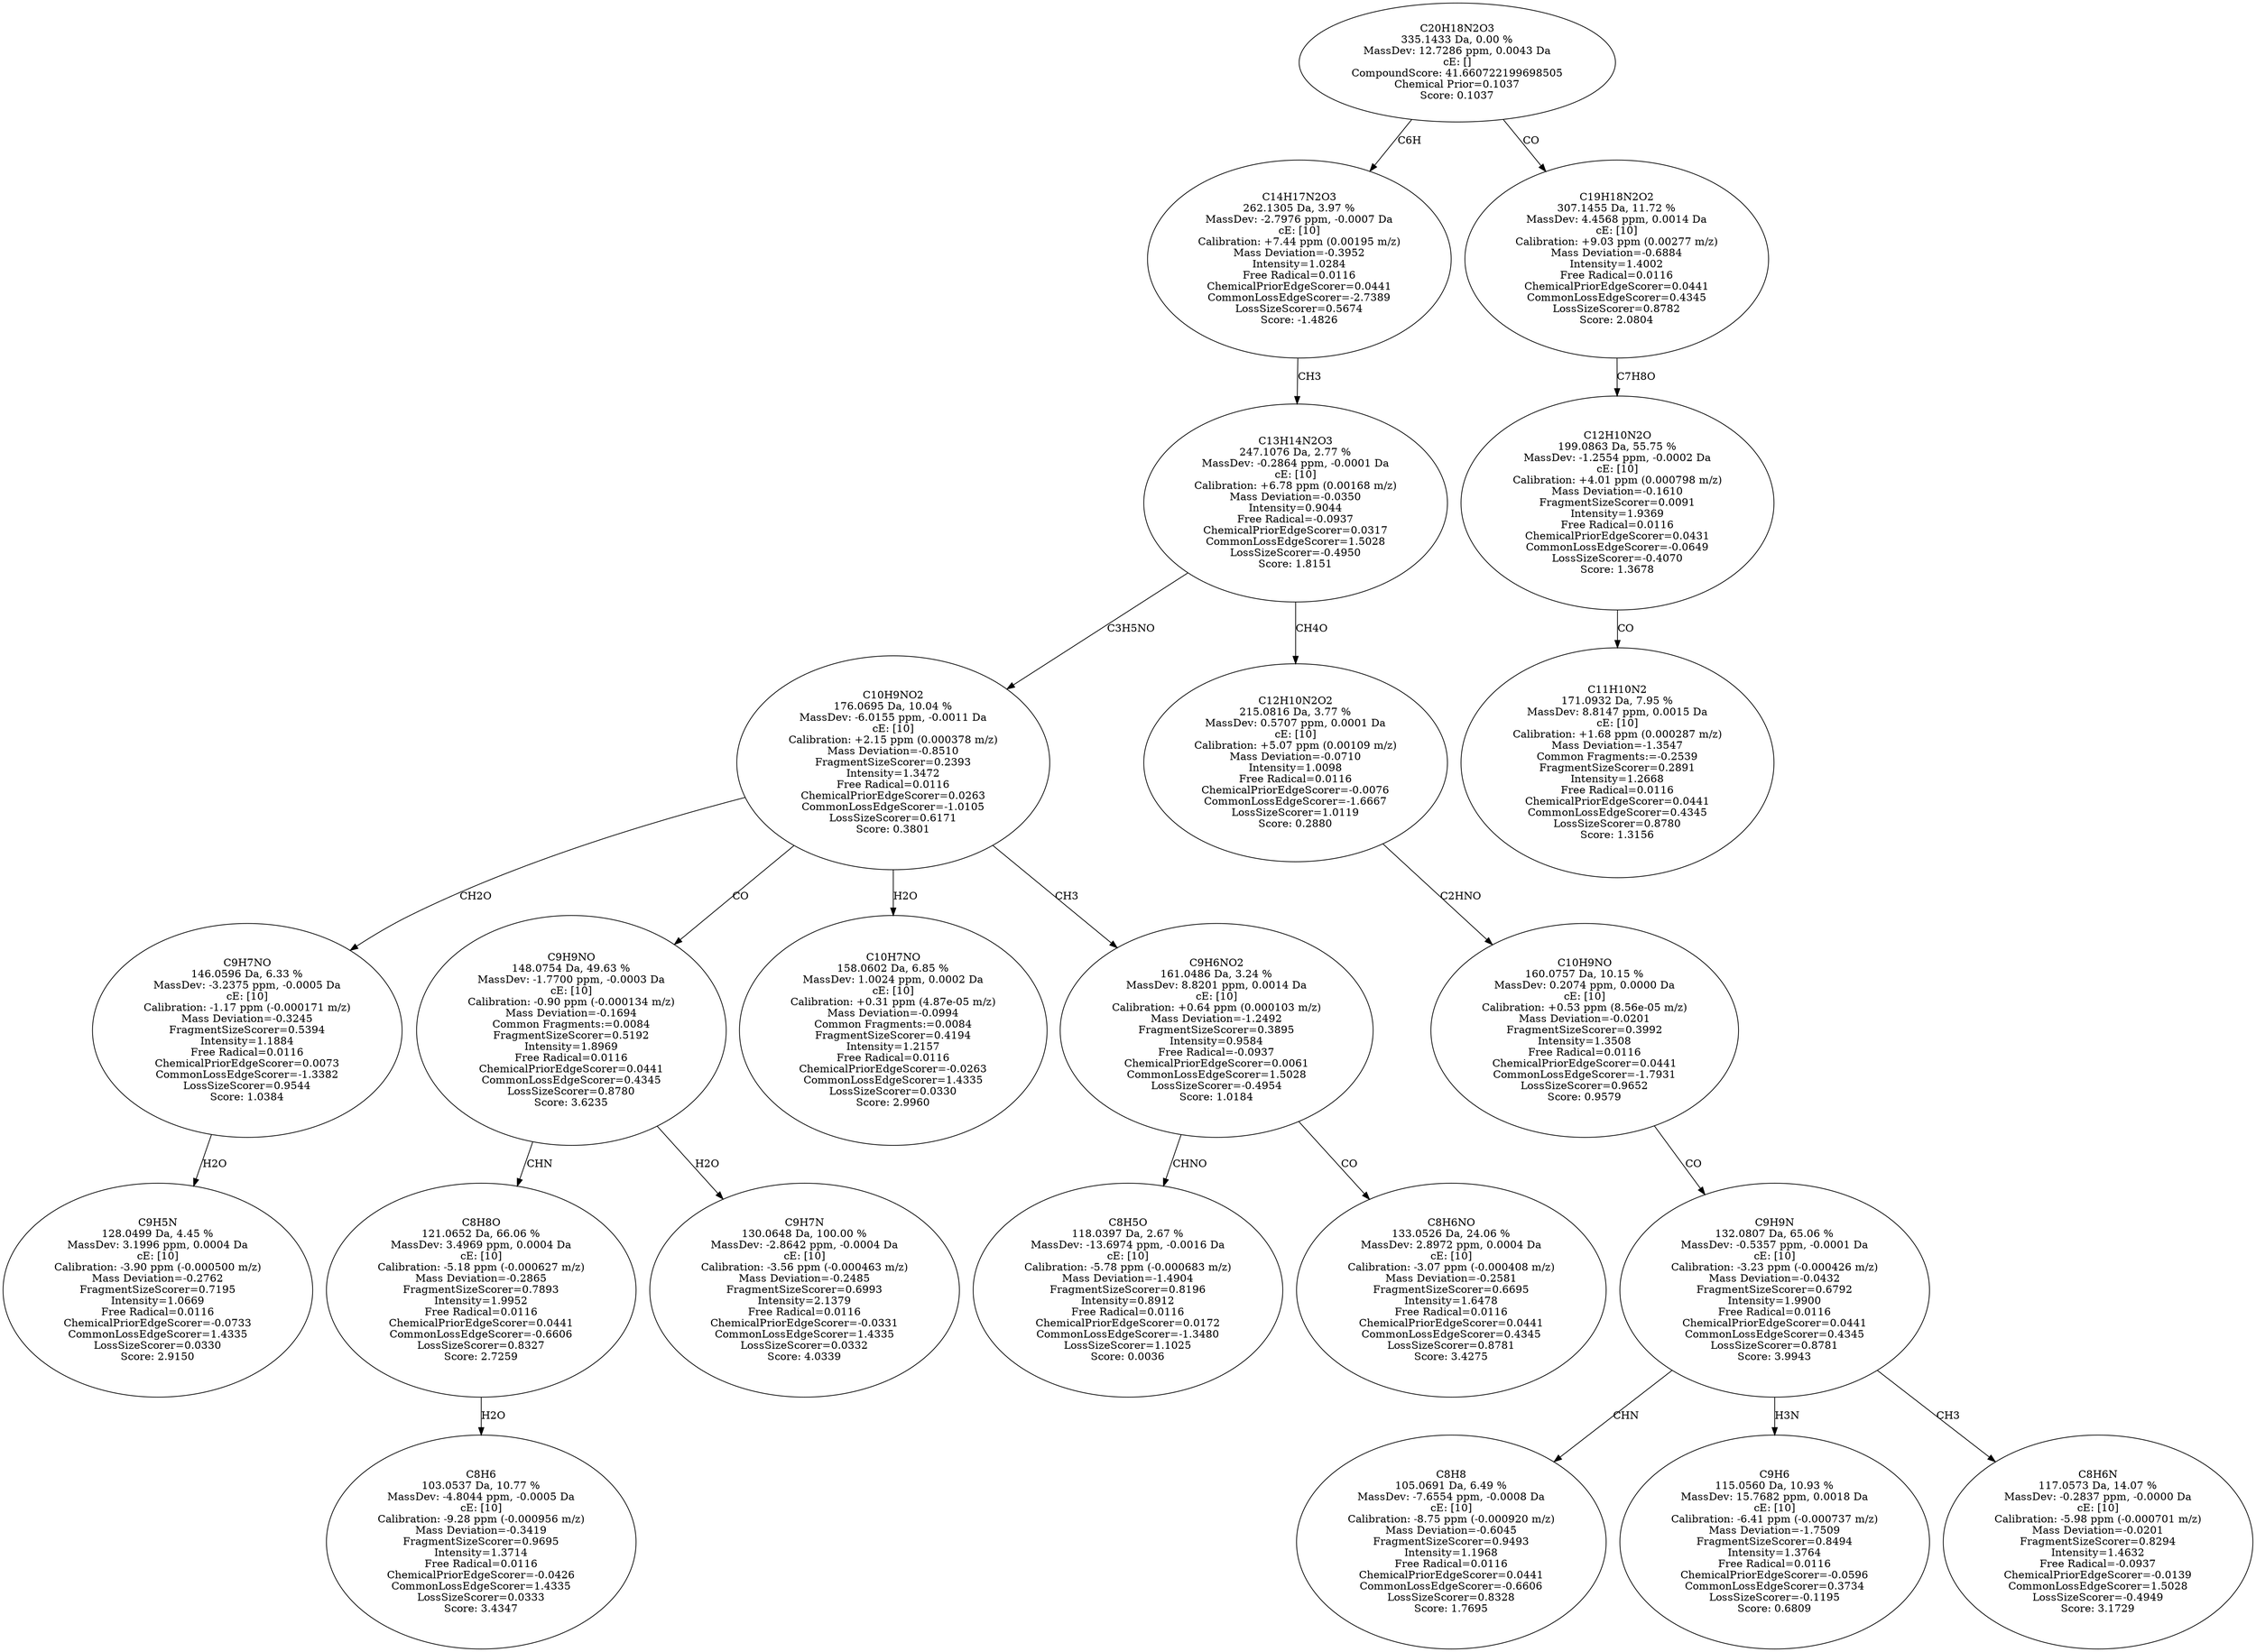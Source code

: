 strict digraph {
v1 [label="C9H5N\n128.0499 Da, 4.45 %\nMassDev: 3.1996 ppm, 0.0004 Da\ncE: [10]\nCalibration: -3.90 ppm (-0.000500 m/z)\nMass Deviation=-0.2762\nFragmentSizeScorer=0.7195\nIntensity=1.0669\nFree Radical=0.0116\nChemicalPriorEdgeScorer=-0.0733\nCommonLossEdgeScorer=1.4335\nLossSizeScorer=0.0330\nScore: 2.9150"];
v2 [label="C9H7NO\n146.0596 Da, 6.33 %\nMassDev: -3.2375 ppm, -0.0005 Da\ncE: [10]\nCalibration: -1.17 ppm (-0.000171 m/z)\nMass Deviation=-0.3245\nFragmentSizeScorer=0.5394\nIntensity=1.1884\nFree Radical=0.0116\nChemicalPriorEdgeScorer=0.0073\nCommonLossEdgeScorer=-1.3382\nLossSizeScorer=0.9544\nScore: 1.0384"];
v3 [label="C8H6\n103.0537 Da, 10.77 %\nMassDev: -4.8044 ppm, -0.0005 Da\ncE: [10]\nCalibration: -9.28 ppm (-0.000956 m/z)\nMass Deviation=-0.3419\nFragmentSizeScorer=0.9695\nIntensity=1.3714\nFree Radical=0.0116\nChemicalPriorEdgeScorer=-0.0426\nCommonLossEdgeScorer=1.4335\nLossSizeScorer=0.0333\nScore: 3.4347"];
v4 [label="C8H8O\n121.0652 Da, 66.06 %\nMassDev: 3.4969 ppm, 0.0004 Da\ncE: [10]\nCalibration: -5.18 ppm (-0.000627 m/z)\nMass Deviation=-0.2865\nFragmentSizeScorer=0.7893\nIntensity=1.9952\nFree Radical=0.0116\nChemicalPriorEdgeScorer=0.0441\nCommonLossEdgeScorer=-0.6606\nLossSizeScorer=0.8327\nScore: 2.7259"];
v5 [label="C9H7N\n130.0648 Da, 100.00 %\nMassDev: -2.8642 ppm, -0.0004 Da\ncE: [10]\nCalibration: -3.56 ppm (-0.000463 m/z)\nMass Deviation=-0.2485\nFragmentSizeScorer=0.6993\nIntensity=2.1379\nFree Radical=0.0116\nChemicalPriorEdgeScorer=-0.0331\nCommonLossEdgeScorer=1.4335\nLossSizeScorer=0.0332\nScore: 4.0339"];
v6 [label="C9H9NO\n148.0754 Da, 49.63 %\nMassDev: -1.7700 ppm, -0.0003 Da\ncE: [10]\nCalibration: -0.90 ppm (-0.000134 m/z)\nMass Deviation=-0.1694\nCommon Fragments:=0.0084\nFragmentSizeScorer=0.5192\nIntensity=1.8969\nFree Radical=0.0116\nChemicalPriorEdgeScorer=0.0441\nCommonLossEdgeScorer=0.4345\nLossSizeScorer=0.8780\nScore: 3.6235"];
v7 [label="C10H7NO\n158.0602 Da, 6.85 %\nMassDev: 1.0024 ppm, 0.0002 Da\ncE: [10]\nCalibration: +0.31 ppm (4.87e-05 m/z)\nMass Deviation=-0.0994\nCommon Fragments:=0.0084\nFragmentSizeScorer=0.4194\nIntensity=1.2157\nFree Radical=0.0116\nChemicalPriorEdgeScorer=-0.0263\nCommonLossEdgeScorer=1.4335\nLossSizeScorer=0.0330\nScore: 2.9960"];
v8 [label="C8H5O\n118.0397 Da, 2.67 %\nMassDev: -13.6974 ppm, -0.0016 Da\ncE: [10]\nCalibration: -5.78 ppm (-0.000683 m/z)\nMass Deviation=-1.4904\nFragmentSizeScorer=0.8196\nIntensity=0.8912\nFree Radical=0.0116\nChemicalPriorEdgeScorer=0.0172\nCommonLossEdgeScorer=-1.3480\nLossSizeScorer=1.1025\nScore: 0.0036"];
v9 [label="C8H6NO\n133.0526 Da, 24.06 %\nMassDev: 2.8972 ppm, 0.0004 Da\ncE: [10]\nCalibration: -3.07 ppm (-0.000408 m/z)\nMass Deviation=-0.2581\nFragmentSizeScorer=0.6695\nIntensity=1.6478\nFree Radical=0.0116\nChemicalPriorEdgeScorer=0.0441\nCommonLossEdgeScorer=0.4345\nLossSizeScorer=0.8781\nScore: 3.4275"];
v10 [label="C9H6NO2\n161.0486 Da, 3.24 %\nMassDev: 8.8201 ppm, 0.0014 Da\ncE: [10]\nCalibration: +0.64 ppm (0.000103 m/z)\nMass Deviation=-1.2492\nFragmentSizeScorer=0.3895\nIntensity=0.9584\nFree Radical=-0.0937\nChemicalPriorEdgeScorer=0.0061\nCommonLossEdgeScorer=1.5028\nLossSizeScorer=-0.4954\nScore: 1.0184"];
v11 [label="C10H9NO2\n176.0695 Da, 10.04 %\nMassDev: -6.0155 ppm, -0.0011 Da\ncE: [10]\nCalibration: +2.15 ppm (0.000378 m/z)\nMass Deviation=-0.8510\nFragmentSizeScorer=0.2393\nIntensity=1.3472\nFree Radical=0.0116\nChemicalPriorEdgeScorer=0.0263\nCommonLossEdgeScorer=-1.0105\nLossSizeScorer=0.6171\nScore: 0.3801"];
v12 [label="C8H8\n105.0691 Da, 6.49 %\nMassDev: -7.6554 ppm, -0.0008 Da\ncE: [10]\nCalibration: -8.75 ppm (-0.000920 m/z)\nMass Deviation=-0.6045\nFragmentSizeScorer=0.9493\nIntensity=1.1968\nFree Radical=0.0116\nChemicalPriorEdgeScorer=0.0441\nCommonLossEdgeScorer=-0.6606\nLossSizeScorer=0.8328\nScore: 1.7695"];
v13 [label="C9H6\n115.0560 Da, 10.93 %\nMassDev: 15.7682 ppm, 0.0018 Da\ncE: [10]\nCalibration: -6.41 ppm (-0.000737 m/z)\nMass Deviation=-1.7509\nFragmentSizeScorer=0.8494\nIntensity=1.3764\nFree Radical=0.0116\nChemicalPriorEdgeScorer=-0.0596\nCommonLossEdgeScorer=0.3734\nLossSizeScorer=-0.1195\nScore: 0.6809"];
v14 [label="C8H6N\n117.0573 Da, 14.07 %\nMassDev: -0.2837 ppm, -0.0000 Da\ncE: [10]\nCalibration: -5.98 ppm (-0.000701 m/z)\nMass Deviation=-0.0201\nFragmentSizeScorer=0.8294\nIntensity=1.4632\nFree Radical=-0.0937\nChemicalPriorEdgeScorer=-0.0139\nCommonLossEdgeScorer=1.5028\nLossSizeScorer=-0.4949\nScore: 3.1729"];
v15 [label="C9H9N\n132.0807 Da, 65.06 %\nMassDev: -0.5357 ppm, -0.0001 Da\ncE: [10]\nCalibration: -3.23 ppm (-0.000426 m/z)\nMass Deviation=-0.0432\nFragmentSizeScorer=0.6792\nIntensity=1.9900\nFree Radical=0.0116\nChemicalPriorEdgeScorer=0.0441\nCommonLossEdgeScorer=0.4345\nLossSizeScorer=0.8781\nScore: 3.9943"];
v16 [label="C10H9NO\n160.0757 Da, 10.15 %\nMassDev: 0.2074 ppm, 0.0000 Da\ncE: [10]\nCalibration: +0.53 ppm (8.56e-05 m/z)\nMass Deviation=-0.0201\nFragmentSizeScorer=0.3992\nIntensity=1.3508\nFree Radical=0.0116\nChemicalPriorEdgeScorer=0.0441\nCommonLossEdgeScorer=-1.7931\nLossSizeScorer=0.9652\nScore: 0.9579"];
v17 [label="C12H10N2O2\n215.0816 Da, 3.77 %\nMassDev: 0.5707 ppm, 0.0001 Da\ncE: [10]\nCalibration: +5.07 ppm (0.00109 m/z)\nMass Deviation=-0.0710\nIntensity=1.0098\nFree Radical=0.0116\nChemicalPriorEdgeScorer=-0.0076\nCommonLossEdgeScorer=-1.6667\nLossSizeScorer=1.0119\nScore: 0.2880"];
v18 [label="C13H14N2O3\n247.1076 Da, 2.77 %\nMassDev: -0.2864 ppm, -0.0001 Da\ncE: [10]\nCalibration: +6.78 ppm (0.00168 m/z)\nMass Deviation=-0.0350\nIntensity=0.9044\nFree Radical=-0.0937\nChemicalPriorEdgeScorer=0.0317\nCommonLossEdgeScorer=1.5028\nLossSizeScorer=-0.4950\nScore: 1.8151"];
v19 [label="C14H17N2O3\n262.1305 Da, 3.97 %\nMassDev: -2.7976 ppm, -0.0007 Da\ncE: [10]\nCalibration: +7.44 ppm (0.00195 m/z)\nMass Deviation=-0.3952\nIntensity=1.0284\nFree Radical=0.0116\nChemicalPriorEdgeScorer=0.0441\nCommonLossEdgeScorer=-2.7389\nLossSizeScorer=0.5674\nScore: -1.4826"];
v20 [label="C11H10N2\n171.0932 Da, 7.95 %\nMassDev: 8.8147 ppm, 0.0015 Da\ncE: [10]\nCalibration: +1.68 ppm (0.000287 m/z)\nMass Deviation=-1.3547\nCommon Fragments:=-0.2539\nFragmentSizeScorer=0.2891\nIntensity=1.2668\nFree Radical=0.0116\nChemicalPriorEdgeScorer=0.0441\nCommonLossEdgeScorer=0.4345\nLossSizeScorer=0.8780\nScore: 1.3156"];
v21 [label="C12H10N2O\n199.0863 Da, 55.75 %\nMassDev: -1.2554 ppm, -0.0002 Da\ncE: [10]\nCalibration: +4.01 ppm (0.000798 m/z)\nMass Deviation=-0.1610\nFragmentSizeScorer=0.0091\nIntensity=1.9369\nFree Radical=0.0116\nChemicalPriorEdgeScorer=0.0431\nCommonLossEdgeScorer=-0.0649\nLossSizeScorer=-0.4070\nScore: 1.3678"];
v22 [label="C19H18N2O2\n307.1455 Da, 11.72 %\nMassDev: 4.4568 ppm, 0.0014 Da\ncE: [10]\nCalibration: +9.03 ppm (0.00277 m/z)\nMass Deviation=-0.6884\nIntensity=1.4002\nFree Radical=0.0116\nChemicalPriorEdgeScorer=0.0441\nCommonLossEdgeScorer=0.4345\nLossSizeScorer=0.8782\nScore: 2.0804"];
v23 [label="C20H18N2O3\n335.1433 Da, 0.00 %\nMassDev: 12.7286 ppm, 0.0043 Da\ncE: []\nCompoundScore: 41.660722199698505\nChemical Prior=0.1037\nScore: 0.1037"];
v2 -> v1 [label="H2O"];
v11 -> v2 [label="CH2O"];
v4 -> v3 [label="H2O"];
v6 -> v4 [label="CHN"];
v6 -> v5 [label="H2O"];
v11 -> v6 [label="CO"];
v11 -> v7 [label="H2O"];
v10 -> v8 [label="CHNO"];
v10 -> v9 [label="CO"];
v11 -> v10 [label="CH3"];
v18 -> v11 [label="C3H5NO"];
v15 -> v12 [label="CHN"];
v15 -> v13 [label="H3N"];
v15 -> v14 [label="CH3"];
v16 -> v15 [label="CO"];
v17 -> v16 [label="C2HNO"];
v18 -> v17 [label="CH4O"];
v19 -> v18 [label="CH3"];
v23 -> v19 [label="C6H"];
v21 -> v20 [label="CO"];
v22 -> v21 [label="C7H8O"];
v23 -> v22 [label="CO"];
}